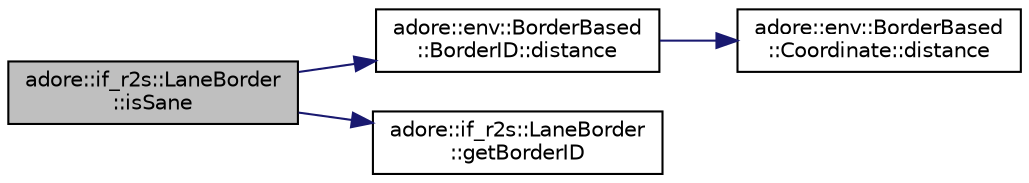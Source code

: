 digraph "adore::if_r2s::LaneBorder::isSane"
{
 // LATEX_PDF_SIZE
  edge [fontname="Helvetica",fontsize="10",labelfontname="Helvetica",labelfontsize="10"];
  node [fontname="Helvetica",fontsize="10",shape=record];
  rankdir="LR";
  Node1 [label="adore::if_r2s::LaneBorder\l::isSane",height=0.2,width=0.4,color="black", fillcolor="grey75", style="filled", fontcolor="black",tooltip=" "];
  Node1 -> Node2 [color="midnightblue",fontsize="10",style="solid",fontname="Helvetica"];
  Node2 [label="adore::env::BorderBased\l::BorderID::distance",height=0.2,width=0.4,color="black", fillcolor="white", style="filled",URL="$structadore_1_1env_1_1BorderBased_1_1BorderID.html#a167fd45e0f4515809ccff2b9ac64e078",tooltip="returns sum of distance between this.m_first and other.m_first and distance between this...."];
  Node2 -> Node3 [color="midnightblue",fontsize="10",style="solid",fontname="Helvetica"];
  Node3 [label="adore::env::BorderBased\l::Coordinate::distance",height=0.2,width=0.4,color="black", fillcolor="white", style="filled",URL="$structadore_1_1env_1_1BorderBased_1_1Coordinate.html#a9b30e3a45ea26742bb9dafc844377861",tooltip="Calculate the distance between two Coordinates."];
  Node1 -> Node4 [color="midnightblue",fontsize="10",style="solid",fontname="Helvetica"];
  Node4 [label="adore::if_r2s::LaneBorder\l::getBorderID",height=0.2,width=0.4,color="black", fillcolor="white", style="filled",URL="$structadore_1_1if__r2s_1_1LaneBorder.html#a05ef83a8b56c8663ea3fff7abeda95cf",tooltip=" "];
}
